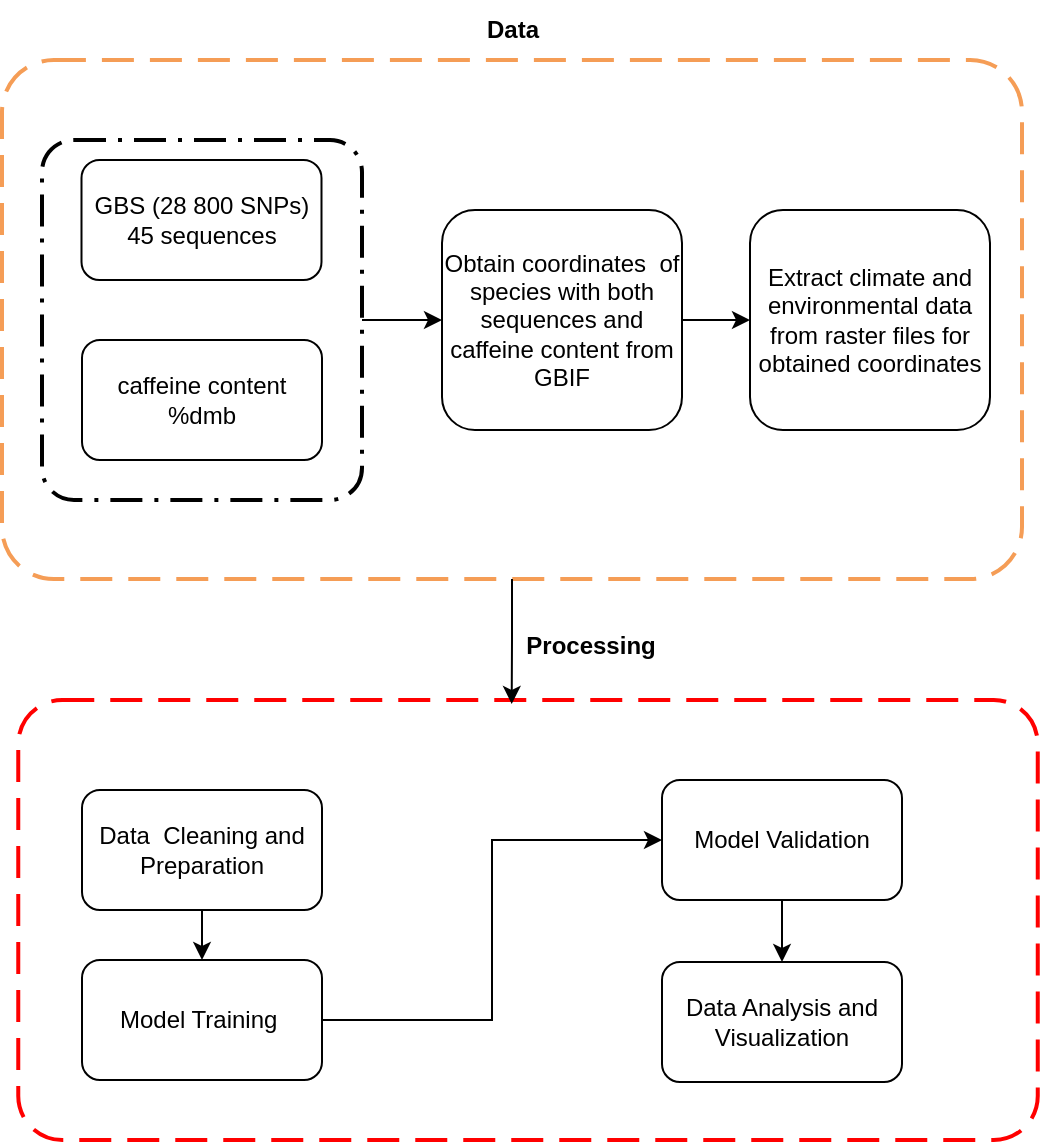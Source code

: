 <mxfile version="24.7.17" pages="2">
  <diagram id="gmaB61DI3lc4CMkoKm4M" name="overview">
    <mxGraphModel dx="1146" dy="766" grid="1" gridSize="10" guides="1" tooltips="1" connect="1" arrows="1" fold="1" page="1" pageScale="1" pageWidth="827" pageHeight="1169" math="0" shadow="0">
      <root>
        <mxCell id="0" />
        <mxCell id="1" parent="0" />
        <mxCell id="7d5CTPyXXFJxdJG_aZ2J-2" value="" style="group" vertex="1" connectable="0" parent="1">
          <mxGeometry x="40" y="190" width="516.88" height="570" as="geometry" />
        </mxCell>
        <mxCell id="IRoSKinDtgUX_LJETnD4-5" style="edgeStyle=orthogonalEdgeStyle;rounded=0;orthogonalLoop=1;jettySize=auto;html=1;exitX=1;exitY=0.5;exitDx=0;exitDy=0;entryX=0;entryY=0.5;entryDx=0;entryDy=0;" parent="7d5CTPyXXFJxdJG_aZ2J-2" source="IRoSKinDtgUX_LJETnD4-1" target="IRoSKinDtgUX_LJETnD4-4" edge="1">
          <mxGeometry relative="1" as="geometry" />
        </mxCell>
        <mxCell id="IRoSKinDtgUX_LJETnD4-1" value="" style="rounded=1;arcSize=10;dashed=1;fillColor=none;gradientColor=none;dashPattern=8 3 1 3;strokeWidth=2;" parent="7d5CTPyXXFJxdJG_aZ2J-2" vertex="1">
          <mxGeometry x="20" y="70" width="160" height="180" as="geometry" />
        </mxCell>
        <mxCell id="IRoSKinDtgUX_LJETnD4-2" value="GBS (28 800 SNPs)&lt;div&gt;45 sequences&lt;/div&gt;" style="rounded=1;whiteSpace=wrap;html=1;" parent="7d5CTPyXXFJxdJG_aZ2J-2" vertex="1">
          <mxGeometry x="39.75" y="80" width="120" height="60" as="geometry" />
        </mxCell>
        <mxCell id="IRoSKinDtgUX_LJETnD4-3" value="caffeine content %dmb" style="rounded=1;whiteSpace=wrap;html=1;" parent="7d5CTPyXXFJxdJG_aZ2J-2" vertex="1">
          <mxGeometry x="40" y="170" width="120" height="60" as="geometry" />
        </mxCell>
        <mxCell id="IRoSKinDtgUX_LJETnD4-7" value="" style="edgeStyle=orthogonalEdgeStyle;rounded=0;orthogonalLoop=1;jettySize=auto;html=1;" parent="7d5CTPyXXFJxdJG_aZ2J-2" source="IRoSKinDtgUX_LJETnD4-4" target="IRoSKinDtgUX_LJETnD4-6" edge="1">
          <mxGeometry relative="1" as="geometry" />
        </mxCell>
        <mxCell id="IRoSKinDtgUX_LJETnD4-4" value="Obtain coordinates&amp;nbsp; of species with both sequences and caffeine content from GBIF" style="rounded=1;whiteSpace=wrap;html=1;" parent="7d5CTPyXXFJxdJG_aZ2J-2" vertex="1">
          <mxGeometry x="220" y="105" width="120" height="110" as="geometry" />
        </mxCell>
        <mxCell id="IRoSKinDtgUX_LJETnD4-6" value="Extract climate and environmental data from raster files for obtained coordinates" style="rounded=1;whiteSpace=wrap;html=1;" parent="7d5CTPyXXFJxdJG_aZ2J-2" vertex="1">
          <mxGeometry x="374" y="105" width="120" height="110" as="geometry" />
        </mxCell>
        <mxCell id="IRoSKinDtgUX_LJETnD4-8" value="" style="rounded=1;arcSize=10;dashed=1;strokeColor=#F59D56;fillColor=none;gradientColor=none;dashPattern=8 4;strokeWidth=2;" parent="7d5CTPyXXFJxdJG_aZ2J-2" vertex="1">
          <mxGeometry y="30" width="510" height="259.5" as="geometry" />
        </mxCell>
        <mxCell id="IRoSKinDtgUX_LJETnD4-9" value="&lt;b&gt;Data&lt;/b&gt;" style="text;html=1;align=center;verticalAlign=middle;resizable=0;points=[];autosize=1;strokeColor=none;fillColor=none;" parent="7d5CTPyXXFJxdJG_aZ2J-2" vertex="1">
          <mxGeometry x="230" width="50" height="30" as="geometry" />
        </mxCell>
        <mxCell id="IRoSKinDtgUX_LJETnD4-10" value="" style="rounded=1;arcSize=10;dashed=1;strokeColor=#ff0000;fillColor=none;gradientColor=none;dashPattern=8 4;strokeWidth=2;" parent="7d5CTPyXXFJxdJG_aZ2J-2" vertex="1">
          <mxGeometry x="8.13" y="350" width="509.75" height="220" as="geometry" />
        </mxCell>
        <mxCell id="IRoSKinDtgUX_LJETnD4-12" value="&lt;b&gt;Processing&lt;/b&gt;" style="text;html=1;align=center;verticalAlign=middle;resizable=0;points=[];autosize=1;strokeColor=none;fillColor=none;" parent="7d5CTPyXXFJxdJG_aZ2J-2" vertex="1">
          <mxGeometry x="249" y="308" width="90" height="30" as="geometry" />
        </mxCell>
        <mxCell id="IRoSKinDtgUX_LJETnD4-18" style="edgeStyle=orthogonalEdgeStyle;rounded=0;orthogonalLoop=1;jettySize=auto;html=1;exitX=0.5;exitY=1;exitDx=0;exitDy=0;entryX=0.5;entryY=0;entryDx=0;entryDy=0;" parent="7d5CTPyXXFJxdJG_aZ2J-2" source="IRoSKinDtgUX_LJETnD4-13" target="IRoSKinDtgUX_LJETnD4-15" edge="1">
          <mxGeometry relative="1" as="geometry" />
        </mxCell>
        <mxCell id="IRoSKinDtgUX_LJETnD4-13" value="Data&amp;nbsp; Cleaning and Preparation" style="rounded=1;whiteSpace=wrap;html=1;" parent="7d5CTPyXXFJxdJG_aZ2J-2" vertex="1">
          <mxGeometry x="40" y="395" width="120" height="60" as="geometry" />
        </mxCell>
        <mxCell id="IRoSKinDtgUX_LJETnD4-19" style="edgeStyle=orthogonalEdgeStyle;rounded=0;orthogonalLoop=1;jettySize=auto;html=1;exitX=1;exitY=0.5;exitDx=0;exitDy=0;entryX=0;entryY=0.5;entryDx=0;entryDy=0;" parent="7d5CTPyXXFJxdJG_aZ2J-2" source="IRoSKinDtgUX_LJETnD4-15" target="IRoSKinDtgUX_LJETnD4-16" edge="1">
          <mxGeometry relative="1" as="geometry" />
        </mxCell>
        <mxCell id="IRoSKinDtgUX_LJETnD4-15" value="Model Training&amp;nbsp;" style="rounded=1;whiteSpace=wrap;html=1;" parent="7d5CTPyXXFJxdJG_aZ2J-2" vertex="1">
          <mxGeometry x="40" y="480" width="120" height="60" as="geometry" />
        </mxCell>
        <mxCell id="IRoSKinDtgUX_LJETnD4-20" style="edgeStyle=orthogonalEdgeStyle;rounded=0;orthogonalLoop=1;jettySize=auto;html=1;exitX=0.5;exitY=1;exitDx=0;exitDy=0;entryX=0.5;entryY=0;entryDx=0;entryDy=0;" parent="7d5CTPyXXFJxdJG_aZ2J-2" source="IRoSKinDtgUX_LJETnD4-16" target="IRoSKinDtgUX_LJETnD4-17" edge="1">
          <mxGeometry relative="1" as="geometry">
            <Array as="points">
              <mxPoint x="390" y="460" />
              <mxPoint x="390" y="460" />
            </Array>
          </mxGeometry>
        </mxCell>
        <mxCell id="IRoSKinDtgUX_LJETnD4-16" value="Model Validation" style="rounded=1;whiteSpace=wrap;html=1;" parent="7d5CTPyXXFJxdJG_aZ2J-2" vertex="1">
          <mxGeometry x="330" y="390" width="120" height="60" as="geometry" />
        </mxCell>
        <mxCell id="IRoSKinDtgUX_LJETnD4-17" value="Data Analysis and Visualization" style="rounded=1;whiteSpace=wrap;html=1;" parent="7d5CTPyXXFJxdJG_aZ2J-2" vertex="1">
          <mxGeometry x="330" y="481" width="120" height="60" as="geometry" />
        </mxCell>
        <mxCell id="7d5CTPyXXFJxdJG_aZ2J-1" style="edgeStyle=orthogonalEdgeStyle;rounded=0;orthogonalLoop=1;jettySize=auto;html=1;exitX=0.5;exitY=1;exitDx=0;exitDy=0;entryX=0.484;entryY=0.009;entryDx=0;entryDy=0;entryPerimeter=0;" edge="1" parent="7d5CTPyXXFJxdJG_aZ2J-2" source="IRoSKinDtgUX_LJETnD4-8" target="IRoSKinDtgUX_LJETnD4-10">
          <mxGeometry relative="1" as="geometry" />
        </mxCell>
      </root>
    </mxGraphModel>
  </diagram>
  <diagram id="NmlYhmoHFpaeT-wqFuiw" name="scripts">
    <mxGraphModel dx="2261" dy="738" grid="1" gridSize="10" guides="1" tooltips="1" connect="1" arrows="1" fold="1" page="1" pageScale="1" pageWidth="827" pageHeight="1169" math="0" shadow="0">
      <root>
        <mxCell id="0" />
        <mxCell id="1" parent="0" />
        <mxCell id="UDQ5el_nEQXUoblFjsOZ-1" value="attribute_analysis&lt;div&gt;&lt;span style=&quot;font-weight: normal;&quot;&gt;&lt;i&gt;reduction of correlations&lt;/i&gt;&lt;/span&gt;&lt;/div&gt;&lt;div&gt;&lt;span style=&quot;font-weight: normal;&quot;&gt;&lt;i&gt;feature importance&lt;/i&gt;&lt;/span&gt;&lt;/div&gt;" style="rounded=1;whiteSpace=wrap;html=1;fontStyle=1;fillColor=#d5e8d4;strokeColor=#82b366;" parent="1" vertex="1">
          <mxGeometry x="-578.5" y="575" width="155" height="60" as="geometry" />
        </mxCell>
        <mxCell id="UDQ5el_nEQXUoblFjsOZ-68" style="edgeStyle=orthogonalEdgeStyle;rounded=0;orthogonalLoop=1;jettySize=auto;html=1;" parent="1" source="UDQ5el_nEQXUoblFjsOZ-12" target="UDQ5el_nEQXUoblFjsOZ-21" edge="1">
          <mxGeometry relative="1" as="geometry" />
        </mxCell>
        <mxCell id="UDQ5el_nEQXUoblFjsOZ-12" value="&lt;span style=&quot;text-wrap: nowrap; background-color: rgb(255, 255, 255);&quot;&gt;coll_caff_node_collection&lt;/span&gt;" style="shape=document;whiteSpace=wrap;html=1;boundedLbl=1;dashed=0;flipH=1;fillColor=#f5f5f5;fontColor=#333333;strokeColor=#666666;" parent="1" vertex="1">
          <mxGeometry x="-573" y="330" width="144" height="70" as="geometry" />
        </mxCell>
        <mxCell id="UDQ5el_nEQXUoblFjsOZ-72" style="edgeStyle=orthogonalEdgeStyle;rounded=0;orthogonalLoop=1;jettySize=auto;html=1;entryX=0.5;entryY=0;entryDx=0;entryDy=0;exitX=0.685;exitY=0.686;exitDx=0;exitDy=0;exitPerimeter=0;" parent="1" source="UDQ5el_nEQXUoblFjsOZ-13" target="UDQ5el_nEQXUoblFjsOZ-20" edge="1">
          <mxGeometry relative="1" as="geometry">
            <Array as="points">
              <mxPoint x="-85" y="440" />
              <mxPoint x="-255" y="440" />
            </Array>
          </mxGeometry>
        </mxCell>
        <mxCell id="UDQ5el_nEQXUoblFjsOZ-13" value="coll_caff_node_w_class" style="shape=document;whiteSpace=wrap;html=1;boundedLbl=1;dashed=0;flipH=1;fillColor=#f5f5f5;fontColor=#333333;strokeColor=#666666;" parent="1" vertex="1">
          <mxGeometry x="-125" y="330" width="130" height="70" as="geometry" />
        </mxCell>
        <mxCell id="UDQ5el_nEQXUoblFjsOZ-67" value="" style="edgeStyle=orthogonalEdgeStyle;rounded=0;orthogonalLoop=1;jettySize=auto;html=1;" parent="1" source="UDQ5el_nEQXUoblFjsOZ-14" target="UDQ5el_nEQXUoblFjsOZ-12" edge="1">
          <mxGeometry relative="1" as="geometry" />
        </mxCell>
        <mxCell id="UDQ5el_nEQXUoblFjsOZ-14" value="madaclim_collection_creation" style="rounded=1;whiteSpace=wrap;html=1;fontStyle=1;fillColor=#d5e8d4;strokeColor=#82b366;" parent="1" vertex="1">
          <mxGeometry x="-591" y="215" width="180" height="61" as="geometry" />
        </mxCell>
        <mxCell id="pinDTK4hSd58s3gHUYTi-3" style="edgeStyle=orthogonalEdgeStyle;rounded=0;orthogonalLoop=1;jettySize=auto;html=1;entryX=1;entryY=0.5;entryDx=0;entryDy=0;" parent="1" source="UDQ5el_nEQXUoblFjsOZ-16" target="UDQ5el_nEQXUoblFjsOZ-1" edge="1">
          <mxGeometry relative="1" as="geometry" />
        </mxCell>
        <mxCell id="UDQ5el_nEQXUoblFjsOZ-16" value="cleaned_data_w_class" style="shape=document;whiteSpace=wrap;html=1;boundedLbl=1;dashed=0;flipH=1;fillColor=#f5f5f5;fontColor=#333333;strokeColor=#666666;" parent="1" vertex="1">
          <mxGeometry x="-351.5" y="570" width="143" height="70" as="geometry" />
        </mxCell>
        <mxCell id="UDQ5el_nEQXUoblFjsOZ-17" value="" style="shape=document;whiteSpace=wrap;html=1;boundedLbl=1;dashed=0;flipH=1;fillColor=#f5f5f5;fontColor=#333333;strokeColor=#666666;" parent="1" vertex="1">
          <mxGeometry x="-85" y="660" width="100" height="70" as="geometry" />
        </mxCell>
        <mxCell id="UDQ5el_nEQXUoblFjsOZ-18" value="" style="shape=document;whiteSpace=wrap;html=1;boundedLbl=1;dashed=0;flipH=1;fillColor=#f5f5f5;fontColor=#333333;strokeColor=#666666;" parent="1" vertex="1">
          <mxGeometry x="-355" y="720" width="100" height="70" as="geometry" />
        </mxCell>
        <mxCell id="UDQ5el_nEQXUoblFjsOZ-42" style="edgeStyle=orthogonalEdgeStyle;rounded=0;orthogonalLoop=1;jettySize=auto;html=1;entryX=0;entryY=0.5;entryDx=0;entryDy=0;" parent="1" source="UDQ5el_nEQXUoblFjsOZ-19" target="UDQ5el_nEQXUoblFjsOZ-14" edge="1">
          <mxGeometry relative="1" as="geometry" />
        </mxCell>
        <mxCell id="UDQ5el_nEQXUoblFjsOZ-19" value="&lt;span style=&quot;text-wrap: nowrap; background-color: rgb(255, 255, 255);&quot;&gt;node_names&lt;/span&gt;" style="shape=document;whiteSpace=wrap;html=1;boundedLbl=1;dashed=0;flipH=1;fillColor=#f5f5f5;fontColor=#333333;strokeColor=#666666;" parent="1" vertex="1">
          <mxGeometry x="-800" y="211" width="90" height="70" as="geometry" />
        </mxCell>
        <mxCell id="pinDTK4hSd58s3gHUYTi-2" style="edgeStyle=orthogonalEdgeStyle;rounded=0;orthogonalLoop=1;jettySize=auto;html=1;" parent="1" source="UDQ5el_nEQXUoblFjsOZ-20" target="UDQ5el_nEQXUoblFjsOZ-16" edge="1">
          <mxGeometry relative="1" as="geometry" />
        </mxCell>
        <mxCell id="UDQ5el_nEQXUoblFjsOZ-20" value="&lt;span style=&quot;color: rgb(0, 0, 0); font-family: Helvetica; font-size: 12px; font-style: normal; font-variant-ligatures: normal; font-variant-caps: normal; letter-spacing: normal; orphans: 2; text-align: center; text-indent: 0px; text-transform: none; widows: 2; word-spacing: 0px; -webkit-text-stroke-width: 0px; white-space: normal; text-decoration-thickness: initial; text-decoration-style: initial; text-decoration-color: initial; float: none; display: inline !important; background-color: rgb(213, 232, 212);&quot;&gt;managing_outliers&lt;/span&gt;&lt;div&gt;&lt;span style=&quot;font-weight: 400;&quot;&gt;&lt;i&gt;missing values(median)&lt;br&gt;shorten feature name&lt;/i&gt;&lt;/span&gt;&lt;/div&gt;&lt;div&gt;&lt;span style=&quot;font-weight: 400;&quot;&gt;&lt;i&gt;analyse and manage outliers&lt;/i&gt;&lt;/span&gt;&lt;/div&gt;" style="rounded=1;whiteSpace=wrap;html=1;fontStyle=1;fillColor=#d5e8d4;strokeColor=#82b366;" parent="1" vertex="1">
          <mxGeometry x="-365" y="460" width="170" height="60" as="geometry" />
        </mxCell>
        <mxCell id="UDQ5el_nEQXUoblFjsOZ-69" style="edgeStyle=orthogonalEdgeStyle;rounded=0;orthogonalLoop=1;jettySize=auto;html=1;entryX=0;entryY=0.5;entryDx=0;entryDy=0;" parent="1" source="UDQ5el_nEQXUoblFjsOZ-21" target="UDQ5el_nEQXUoblFjsOZ-13" edge="1">
          <mxGeometry relative="1" as="geometry" />
        </mxCell>
        <UserObject label="add_caff_class_to_collection" link="&#xa;add_caff_class_to_collection.ipynb&lt;div style=&quot;forced-color-adjust: none;&quot;&gt;&lt;br style=&quot;forced-color-adjust: none; color: rgb(35, 47, 62); font-family: Helvetica; font-size: 12px; font-style: normal; font-variant-ligatures: normal; font-variant-caps: normal; font-weight: 400; letter-spacing: normal; orphans: 2; text-align: center; text-indent: 0px; text-transform: none; widows: 2; word-spacing: 0px; -webkit-text-stroke-width: 0px; white-space: nowrap; background-color: rgb(251, 251, 251); text-decoration-thickness: initial; text-decoration-style: initial; text-decoration-color: initial;&quot;&gt;&#xa;&#xa;&lt;/div&gt;" id="UDQ5el_nEQXUoblFjsOZ-21">
          <mxCell style="rounded=1;whiteSpace=wrap;html=1;fontStyle=1;fillColor=#d5e8d4;strokeColor=#82b366;" parent="1" vertex="1">
            <mxGeometry x="-384" y="335" width="210" height="60" as="geometry" />
          </mxCell>
        </UserObject>
        <mxCell id="UDQ5el_nEQXUoblFjsOZ-30" value="" style="group" parent="1" vertex="1" connectable="0">
          <mxGeometry x="-444" y="42" width="60" height="80" as="geometry" />
        </mxCell>
        <mxCell id="UDQ5el_nEQXUoblFjsOZ-23" value="" style="shape=cylinder3;whiteSpace=wrap;html=1;boundedLbl=1;backgroundOutline=1;size=15;" parent="UDQ5el_nEQXUoblFjsOZ-30" vertex="1">
          <mxGeometry width="60" height="80" as="geometry" />
        </mxCell>
        <mxCell id="UDQ5el_nEQXUoblFjsOZ-29" value="madaclim_current.tif" style="shape=image;html=1;verticalAlign=top;verticalLabelPosition=bottom;labelBackgroundColor=#ffffff;imageAspect=0;aspect=fixed;image=https://cdn4.iconfinder.com/data/icons/social-media-2273/64/online_network_social_media-128.png" parent="UDQ5el_nEQXUoblFjsOZ-30" vertex="1">
          <mxGeometry y="25" width="60" height="60" as="geometry" />
        </mxCell>
        <mxCell id="UDQ5el_nEQXUoblFjsOZ-31" value="" style="group" parent="1" vertex="1" connectable="0">
          <mxGeometry x="-531" y="26" width="60" height="80" as="geometry" />
        </mxCell>
        <mxCell id="UDQ5el_nEQXUoblFjsOZ-22" value="" style="shape=cylinder3;whiteSpace=wrap;html=1;boundedLbl=1;backgroundOutline=1;size=15;" parent="UDQ5el_nEQXUoblFjsOZ-31" vertex="1">
          <mxGeometry width="60" height="80" as="geometry" />
        </mxCell>
        <mxCell id="UDQ5el_nEQXUoblFjsOZ-28" value="madaclim_enviro.tif" style="shape=image;html=1;verticalAlign=top;verticalLabelPosition=bottom;labelBackgroundColor=#ffffff;imageAspect=0;aspect=fixed;image=https://cdn4.iconfinder.com/data/icons/social-media-2273/64/online_network_social_media-128.png" parent="UDQ5el_nEQXUoblFjsOZ-31" vertex="1">
          <mxGeometry y="26" width="60" height="60" as="geometry" />
        </mxCell>
        <mxCell id="UDQ5el_nEQXUoblFjsOZ-33" value="" style="group" parent="1" vertex="1" connectable="0">
          <mxGeometry x="-615" y="41" width="60" height="80" as="geometry" />
        </mxCell>
        <mxCell id="UDQ5el_nEQXUoblFjsOZ-15" value="" style="shape=cylinder3;whiteSpace=wrap;html=1;boundedLbl=1;backgroundOutline=1;size=13;" parent="UDQ5el_nEQXUoblFjsOZ-33" vertex="1">
          <mxGeometry width="60" height="80" as="geometry" />
        </mxCell>
        <mxCell id="UDQ5el_nEQXUoblFjsOZ-32" value="&lt;div&gt;&lt;br&gt;&lt;/div&gt;" style="shape=image;html=1;verticalAlign=top;verticalLabelPosition=bottom;labelBackgroundColor=#ffffff;imageAspect=0;aspect=fixed;image=https://cdn0.iconfinder.com/data/icons/winter-lollipop/128/Map.png" parent="UDQ5el_nEQXUoblFjsOZ-33" vertex="1">
          <mxGeometry x="10" y="34" width="40" height="40" as="geometry" />
        </mxCell>
        <mxCell id="dOsTx0enktgMZQBQ_tuR-1" value="GBIF" style="text;html=1;align=center;verticalAlign=middle;resizable=0;points=[];autosize=1;strokeColor=none;fillColor=none;" vertex="1" parent="UDQ5el_nEQXUoblFjsOZ-33">
          <mxGeometry x="5" width="50" height="30" as="geometry" />
        </mxCell>
        <mxCell id="UDQ5el_nEQXUoblFjsOZ-35" value="GBS" style="group" parent="1" vertex="1" connectable="0">
          <mxGeometry x="-785" y="20" width="60" height="80" as="geometry" />
        </mxCell>
        <mxCell id="UDQ5el_nEQXUoblFjsOZ-34" value="&lt;div&gt;&lt;/div&gt;" style="shape=cylinder3;whiteSpace=wrap;html=1;boundedLbl=1;backgroundOutline=1;size=15;" parent="UDQ5el_nEQXUoblFjsOZ-35" vertex="1">
          <mxGeometry width="60" height="80" as="geometry" />
        </mxCell>
        <mxCell id="UDQ5el_nEQXUoblFjsOZ-24" value="" style="sketch=0;outlineConnect=0;fontColor=#232F3E;gradientColor=none;fillColor=#8C4FFF;strokeColor=none;dashed=0;verticalLabelPosition=bottom;verticalAlign=top;align=center;html=1;fontSize=12;fontStyle=0;aspect=fixed;pointerEvents=1;shape=mxgraph.aws4.virtual_router;" parent="UDQ5el_nEQXUoblFjsOZ-35" vertex="1">
          <mxGeometry x="11" y="34" width="38" height="38" as="geometry" />
        </mxCell>
        <mxCell id="UDQ5el_nEQXUoblFjsOZ-41" value="" style="edgeStyle=orthogonalEdgeStyle;rounded=0;orthogonalLoop=1;jettySize=auto;html=1;" parent="1" source="UDQ5el_nEQXUoblFjsOZ-24" target="UDQ5el_nEQXUoblFjsOZ-19" edge="1">
          <mxGeometry relative="1" as="geometry" />
        </mxCell>
        <mxCell id="UDQ5el_nEQXUoblFjsOZ-43" value="" style="edgeStyle=orthogonalEdgeStyle;rounded=0;orthogonalLoop=1;jettySize=auto;html=1;entryX=0.25;entryY=0;entryDx=0;entryDy=0;" parent="1" source="UDQ5el_nEQXUoblFjsOZ-32" target="UDQ5el_nEQXUoblFjsOZ-14" edge="1">
          <mxGeometry relative="1" as="geometry" />
        </mxCell>
        <mxCell id="UDQ5el_nEQXUoblFjsOZ-44" style="edgeStyle=orthogonalEdgeStyle;rounded=0;orthogonalLoop=1;jettySize=auto;html=1;" parent="1" source="UDQ5el_nEQXUoblFjsOZ-28" target="UDQ5el_nEQXUoblFjsOZ-14" edge="1">
          <mxGeometry relative="1" as="geometry" />
        </mxCell>
        <mxCell id="UDQ5el_nEQXUoblFjsOZ-45" style="edgeStyle=orthogonalEdgeStyle;rounded=0;orthogonalLoop=1;jettySize=auto;html=1;entryX=0.75;entryY=0;entryDx=0;entryDy=0;" parent="1" source="UDQ5el_nEQXUoblFjsOZ-29" target="UDQ5el_nEQXUoblFjsOZ-14" edge="1">
          <mxGeometry relative="1" as="geometry" />
        </mxCell>
        <mxCell id="UDQ5el_nEQXUoblFjsOZ-53" value="" style="edgeStyle=orthogonalEdgeStyle;rounded=0;orthogonalLoop=1;jettySize=auto;html=1;" parent="1" source="UDQ5el_nEQXUoblFjsOZ-34" target="UDQ5el_nEQXUoblFjsOZ-19" edge="1">
          <mxGeometry relative="1" as="geometry" />
        </mxCell>
        <mxCell id="UDQ5el_nEQXUoblFjsOZ-55" value="" style="edgeStyle=orthogonalEdgeStyle;rounded=0;orthogonalLoop=1;jettySize=auto;html=1;" parent="1" source="UDQ5el_nEQXUoblFjsOZ-34" target="UDQ5el_nEQXUoblFjsOZ-19" edge="1">
          <mxGeometry relative="1" as="geometry" />
        </mxCell>
        <mxCell id="UDQ5el_nEQXUoblFjsOZ-56" value="GBS" style="edgeLabel;html=1;align=center;verticalAlign=middle;resizable=0;points=[];" parent="UDQ5el_nEQXUoblFjsOZ-55" vertex="1" connectable="0">
          <mxGeometry x="-0.891" relative="1" as="geometry">
            <mxPoint y="-70" as="offset" />
          </mxGeometry>
        </mxCell>
        <mxCell id="UDQ5el_nEQXUoblFjsOZ-62" value="" style="group" parent="1" vertex="1" connectable="0">
          <mxGeometry x="-308" y="30" width="60" height="80" as="geometry" />
        </mxCell>
        <mxCell id="UDQ5el_nEQXUoblFjsOZ-61" value="" style="shape=cylinder3;whiteSpace=wrap;html=1;boundedLbl=1;backgroundOutline=1;size=15;" parent="UDQ5el_nEQXUoblFjsOZ-62" vertex="1">
          <mxGeometry width="60" height="80" as="geometry" />
        </mxCell>
        <mxCell id="UDQ5el_nEQXUoblFjsOZ-60" value="" style="shape=image;html=1;verticalAlign=top;verticalLabelPosition=bottom;labelBackgroundColor=#ffffff;imageAspect=0;aspect=fixed;image=https://cdn0.iconfinder.com/data/icons/glyphpack/38/coffee-bean-128.png" parent="UDQ5el_nEQXUoblFjsOZ-62" vertex="1">
          <mxGeometry x="11" y="34" width="38" height="38" as="geometry" />
        </mxCell>
        <mxCell id="UDQ5el_nEQXUoblFjsOZ-63" style="edgeStyle=orthogonalEdgeStyle;rounded=0;orthogonalLoop=1;jettySize=auto;html=1;exitX=0.5;exitY=1;exitDx=0;exitDy=0;exitPerimeter=0;" parent="1" source="UDQ5el_nEQXUoblFjsOZ-61" target="UDQ5el_nEQXUoblFjsOZ-21" edge="1">
          <mxGeometry relative="1" as="geometry">
            <mxPoint x="-223" y="246" as="targetPoint" />
          </mxGeometry>
        </mxCell>
        <mxCell id="UDQ5el_nEQXUoblFjsOZ-64" value="caffeine&lt;div&gt;content&lt;/div&gt;" style="edgeLabel;html=1;align=center;verticalAlign=middle;resizable=0;points=[];fillOpacity=0;labelBackgroundColor=none;" parent="UDQ5el_nEQXUoblFjsOZ-63" vertex="1" connectable="0">
          <mxGeometry x="-0.77" y="-2" relative="1" as="geometry">
            <mxPoint x="2" y="-91" as="offset" />
          </mxGeometry>
        </mxCell>
        <mxCell id="UDQ5el_nEQXUoblFjsOZ-71" value="" style="edgeStyle=orthogonalEdgeStyle;rounded=0;orthogonalLoop=1;jettySize=auto;html=1;" parent="1" source="UDQ5el_nEQXUoblFjsOZ-70" target="UDQ5el_nEQXUoblFjsOZ-20" edge="1">
          <mxGeometry relative="1" as="geometry" />
        </mxCell>
        <mxCell id="UDQ5el_nEQXUoblFjsOZ-70" value="column_mapping" style="shape=document;whiteSpace=wrap;html=1;boundedLbl=1;dashed=0;flipH=1;fillColor=#f5f5f5;fontColor=#333333;strokeColor=#666666;" parent="1" vertex="1">
          <mxGeometry x="-105" y="455" width="130" height="70" as="geometry" />
        </mxCell>
        <mxCell id="pinDTK4hSd58s3gHUYTi-1" value="" style="rounded=1;whiteSpace=wrap;html=1;fillColor=#d5e8d4;strokeColor=#82b366;fontStyle=1" parent="1" vertex="1">
          <mxGeometry x="-580" y="720" width="120" height="60" as="geometry" />
        </mxCell>
        <mxCell id="dOsTx0enktgMZQBQ_tuR-2" value="" style="shape=image;verticalLabelPosition=bottom;labelBackgroundColor=default;verticalAlign=top;aspect=fixed;imageAspect=0;image=data:image/svg+xml,PHN2ZyB4bWxucz0iaHR0cDovL3d3dy53My5vcmcvMjAwMC9zdmciIHdpZHRoPSI0OCIgaGVpZ2h0PSI0OCIgdmlld0JveD0iMCAwIDQ4IDQ4Ij48cGF0aCBkPSJNNiA0MnYtOC40bDE4Ljg1LTE4Ljg1LTMuNi0zLjZMMjMuMyA5LjFsNC42IDQuNkwzNSA2LjZxLjU1LS41NSAxLjE3NS0uNTV0MS4xNzUuNTVsNC4wNSA0LjA1cS41NS41NS41NSAxLjE3NVQ0MS40IDEzbC03LjEgNy4xIDQuNiA0LjYtMi4wNSAyLjA1LTMuNi0zLjZMMTQuNCA0MlptMy0zaDQuMzVMMzEuMSAyMS4yNWwtNC4zNS00LjM1TDkgMzQuNjVabTIzLjE1LTIxIDYuMi02LjItMi4xNS0yLjE1LTYuMiA2LjJabTAgMEwzMCAxNS44NSAzMi4xNSAxOFoiLz48L3N2Zz4=;" vertex="1" parent="1">
          <mxGeometry x="-200" y="480" width="48" height="48" as="geometry" />
        </mxCell>
      </root>
    </mxGraphModel>
  </diagram>
</mxfile>
